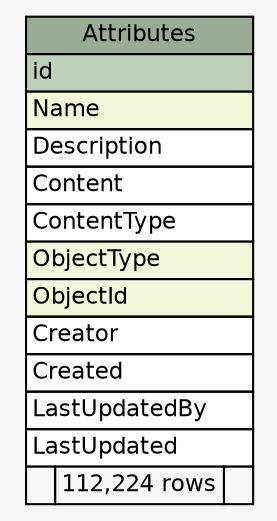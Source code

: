 // dot 2.28.0 on Linux 3.2.21-1.32.6.amzn1.x86_64
// SchemaSpy rev 590
digraph "Attributes" {
  graph [
    rankdir="RL"
    bgcolor="#f7f7f7"
    nodesep="0.18"
    ranksep="0.46"
    fontname="Helvetica"
    fontsize="11"
  ];
  node [
    fontname="Helvetica"
    fontsize="11"
    shape="plaintext"
  ];
  edge [
    arrowsize="0.8"
  ];
  "Attributes" [
    label=<
    <TABLE BORDER="0" CELLBORDER="1" CELLSPACING="0" BGCOLOR="#ffffff">
      <TR><TD COLSPAN="3" BGCOLOR="#9bab96" ALIGN="CENTER">Attributes</TD></TR>
      <TR><TD PORT="id" COLSPAN="3" BGCOLOR="#bed1b8" ALIGN="LEFT">id</TD></TR>
      <TR><TD PORT="Name" COLSPAN="3" BGCOLOR="#f4f7da" ALIGN="LEFT">Name</TD></TR>
      <TR><TD PORT="Description" COLSPAN="3" ALIGN="LEFT">Description</TD></TR>
      <TR><TD PORT="Content" COLSPAN="3" ALIGN="LEFT">Content</TD></TR>
      <TR><TD PORT="ContentType" COLSPAN="3" ALIGN="LEFT">ContentType</TD></TR>
      <TR><TD PORT="ObjectType" COLSPAN="3" BGCOLOR="#f4f7da" ALIGN="LEFT">ObjectType</TD></TR>
      <TR><TD PORT="ObjectId" COLSPAN="3" BGCOLOR="#f4f7da" ALIGN="LEFT">ObjectId</TD></TR>
      <TR><TD PORT="Creator" COLSPAN="3" ALIGN="LEFT">Creator</TD></TR>
      <TR><TD PORT="Created" COLSPAN="3" ALIGN="LEFT">Created</TD></TR>
      <TR><TD PORT="LastUpdatedBy" COLSPAN="3" ALIGN="LEFT">LastUpdatedBy</TD></TR>
      <TR><TD PORT="LastUpdated" COLSPAN="3" ALIGN="LEFT">LastUpdated</TD></TR>
      <TR><TD ALIGN="LEFT" BGCOLOR="#f7f7f7">  </TD><TD ALIGN="RIGHT" BGCOLOR="#f7f7f7">112,224 rows</TD><TD ALIGN="RIGHT" BGCOLOR="#f7f7f7">  </TD></TR>
    </TABLE>>
    URL="tables/Attributes.html"
    tooltip="Attributes"
  ];
}
